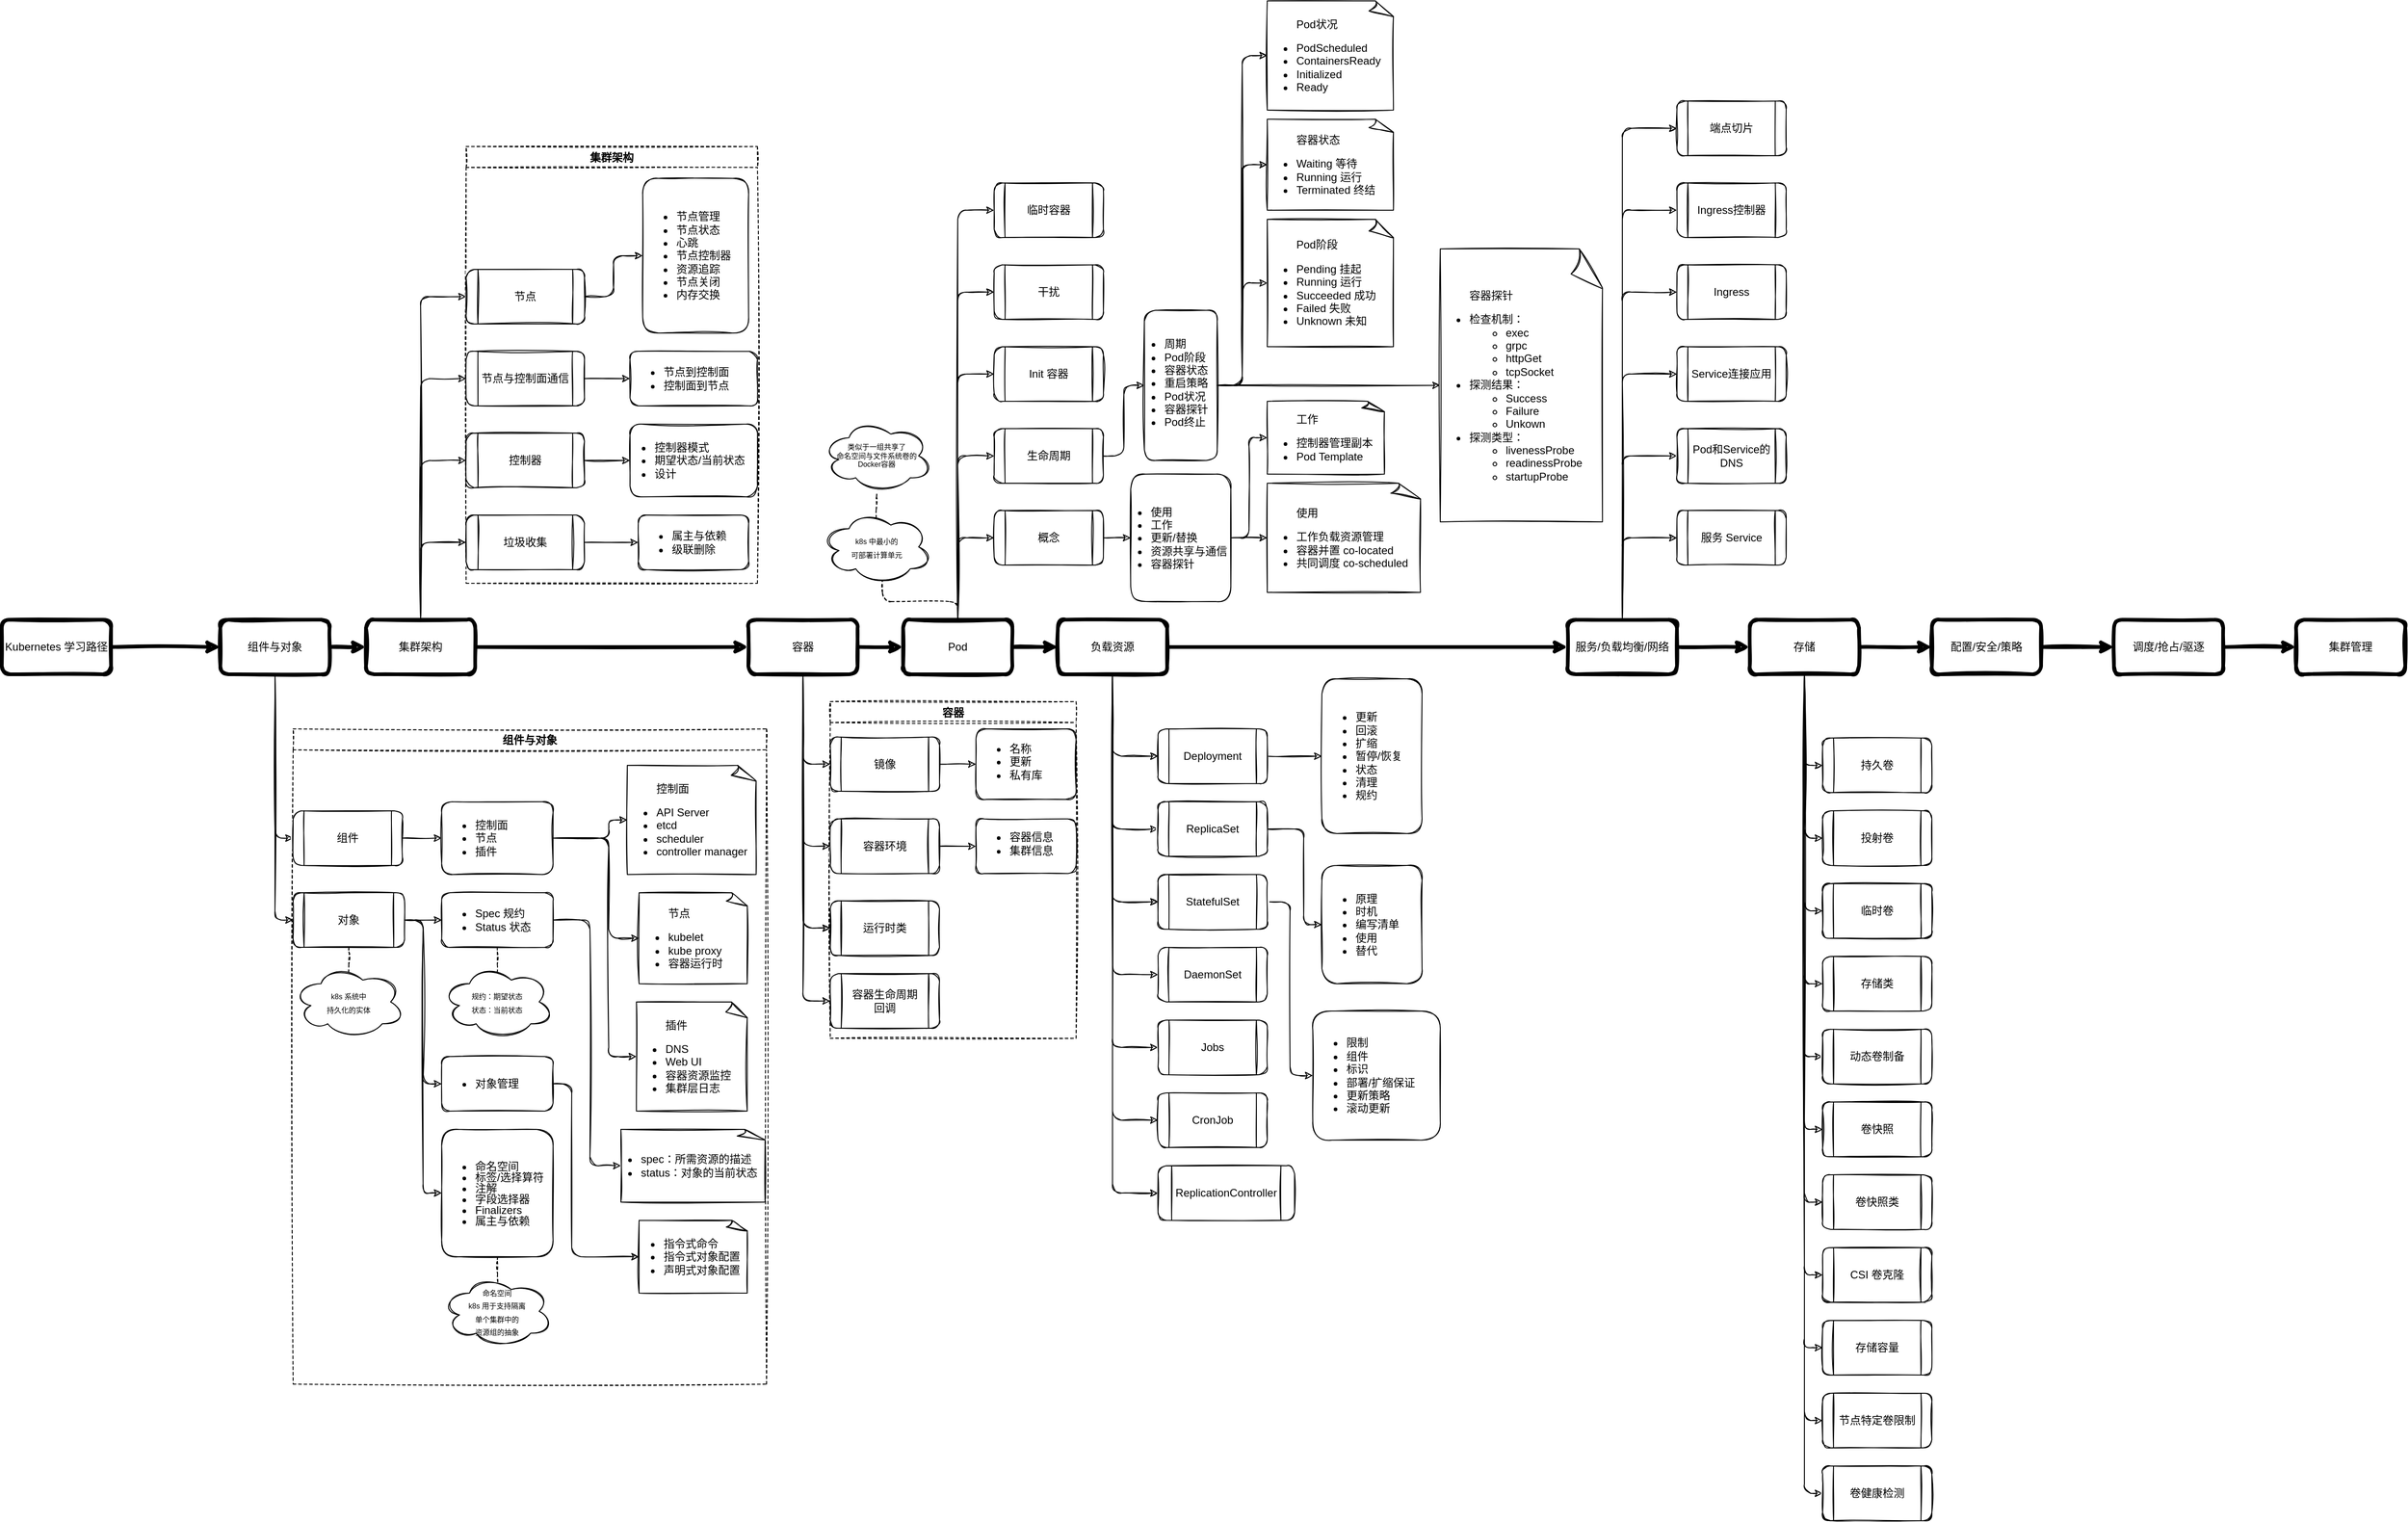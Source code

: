 <mxfile>
    <diagram id="tqF3wzndgXf5_t41VFMr" name="Page-1">
        <mxGraphModel dx="3598" dy="2760" grid="1" gridSize="10" guides="1" tooltips="1" connect="1" arrows="1" fold="1" page="1" pageScale="1" pageWidth="850" pageHeight="1100" math="0" shadow="0">
            <root>
                <mxCell id="0"/>
                <mxCell id="1" parent="0"/>
                <mxCell id="7" value="" style="edgeStyle=none;html=1;sketch=1;strokeWidth=4;" parent="1" source="4" target="6" edge="1">
                    <mxGeometry relative="1" as="geometry"/>
                </mxCell>
                <mxCell id="4" value="Kubernetes 学习路径" style="rounded=1;whiteSpace=wrap;html=1;sketch=1;shadow=0;glass=0;strokeWidth=4;" parent="1" vertex="1">
                    <mxGeometry x="-480" y="360" width="120" height="60" as="geometry"/>
                </mxCell>
                <mxCell id="9" value="" style="edgeStyle=none;html=1;sketch=1;entryX=0;entryY=0.5;entryDx=0;entryDy=0;strokeWidth=4;" parent="1" source="6" target="8" edge="1">
                    <mxGeometry relative="1" as="geometry">
                        <mxPoint x="-140" y="390" as="targetPoint"/>
                    </mxGeometry>
                </mxCell>
                <mxCell id="13" value="" style="edgeStyle=orthogonalEdgeStyle;html=1;entryX=0;entryY=0.5;entryDx=0;entryDy=0;sketch=1;" parent="1" source="6" target="12" edge="1">
                    <mxGeometry relative="1" as="geometry"/>
                </mxCell>
                <mxCell id="6" value="组件与对象" style="whiteSpace=wrap;html=1;rounded=1;sketch=1;strokeWidth=4;" parent="1" vertex="1">
                    <mxGeometry x="-240" y="360" width="120" height="60" as="geometry"/>
                </mxCell>
                <mxCell id="17" value="" style="edgeStyle=orthogonalEdgeStyle;html=1;sketch=1;strokeWidth=4;" parent="1" source="8" target="16" edge="1">
                    <mxGeometry relative="1" as="geometry"/>
                </mxCell>
                <mxCell id="39" style="edgeStyle=orthogonalEdgeStyle;sketch=1;html=1;entryX=0;entryY=0.5;entryDx=0;entryDy=0;" parent="1" source="8" target="36" edge="1">
                    <mxGeometry relative="1" as="geometry">
                        <Array as="points">
                            <mxPoint x="-20" y="95"/>
                        </Array>
                        <mxPoint x="30" y="90" as="targetPoint"/>
                    </mxGeometry>
                </mxCell>
                <mxCell id="43" style="edgeStyle=orthogonalEdgeStyle;sketch=1;html=1;entryX=0;entryY=0.5;entryDx=0;entryDy=0;" parent="1" source="8" target="41" edge="1">
                    <mxGeometry relative="1" as="geometry">
                        <Array as="points">
                            <mxPoint x="-20" y="275"/>
                        </Array>
                    </mxGeometry>
                </mxCell>
                <mxCell id="8" value="集群架构" style="whiteSpace=wrap;html=1;rounded=1;sketch=1;strokeWidth=4;" parent="1" vertex="1">
                    <mxGeometry x="-80" y="360" width="120" height="60" as="geometry"/>
                </mxCell>
                <mxCell id="14" value="" style="edgeStyle=orthogonalEdgeStyle;html=1;entryX=0;entryY=0.5;entryDx=0;entryDy=0;exitX=0.5;exitY=1;exitDx=0;exitDy=0;sketch=1;" parent="1" source="6" target="15" edge="1">
                    <mxGeometry relative="1" as="geometry">
                        <mxPoint x="-290" y="430" as="sourcePoint"/>
                        <Array as="points">
                            <mxPoint x="-180" y="690"/>
                        </Array>
                    </mxGeometry>
                </mxCell>
                <mxCell id="52" value="" style="edgeStyle=orthogonalEdgeStyle;sketch=1;html=1;strokeWidth=4;" parent="1" source="16" target="51" edge="1">
                    <mxGeometry relative="1" as="geometry"/>
                </mxCell>
                <mxCell id="171" style="edgeStyle=orthogonalEdgeStyle;sketch=1;html=1;entryX=0;entryY=0.5;entryDx=0;entryDy=0;" parent="1" source="16" target="170" edge="1">
                    <mxGeometry relative="1" as="geometry"/>
                </mxCell>
                <mxCell id="202" style="edgeStyle=orthogonalEdgeStyle;html=1;entryX=0;entryY=0.5;entryDx=0;entryDy=0;sketch=1;" parent="1" source="16" target="201" edge="1">
                    <mxGeometry relative="1" as="geometry"/>
                </mxCell>
                <mxCell id="204" style="edgeStyle=orthogonalEdgeStyle;sketch=1;html=1;entryX=0;entryY=0.5;entryDx=0;entryDy=0;" parent="1" source="16" target="45" edge="1">
                    <mxGeometry relative="1" as="geometry"/>
                </mxCell>
                <mxCell id="16" value="容器" style="whiteSpace=wrap;html=1;rounded=1;sketch=1;strokeWidth=4;" parent="1" vertex="1">
                    <mxGeometry x="340" y="360" width="120" height="60" as="geometry"/>
                </mxCell>
                <mxCell id="26" value="" style="edgeStyle=orthogonalEdgeStyle;html=1;sketch=1;entryX=0;entryY=0.5;entryDx=0;entryDy=0;" parent="1" source="8" target="27" edge="1">
                    <mxGeometry relative="1" as="geometry">
                        <mxPoint x="240.0" y="-10" as="sourcePoint"/>
                        <Array as="points">
                            <mxPoint x="-20" y="5"/>
                        </Array>
                        <mxPoint x="30" as="targetPoint"/>
                    </mxGeometry>
                </mxCell>
                <mxCell id="28" value="" style="edgeStyle=orthogonalEdgeStyle;html=1;entryX=0;entryY=0.5;entryDx=0;entryDy=0;exitX=0.5;exitY=0;exitDx=0;exitDy=0;sketch=1;" parent="1" source="8" target="30" edge="1">
                    <mxGeometry relative="1" as="geometry">
                        <mxPoint x="240" y="-10" as="sourcePoint"/>
                        <Array as="points">
                            <mxPoint x="-20" y="185"/>
                        </Array>
                    </mxGeometry>
                </mxCell>
                <mxCell id="47" value="" style="edgeStyle=orthogonalEdgeStyle;sketch=1;html=1;entryX=0;entryY=0.5;entryDx=0;entryDy=0;exitX=0.5;exitY=1;exitDx=0;exitDy=0;" parent="1" source="16" target="48" edge="1">
                    <mxGeometry relative="1" as="geometry">
                        <mxPoint x="440" y="500" as="sourcePoint"/>
                        <Array as="points">
                            <mxPoint x="400" y="609"/>
                        </Array>
                    </mxGeometry>
                </mxCell>
                <mxCell id="54" value="" style="edgeStyle=orthogonalEdgeStyle;sketch=1;html=1;strokeWidth=4;" parent="1" source="51" target="53" edge="1">
                    <mxGeometry relative="1" as="geometry"/>
                </mxCell>
                <mxCell id="60" value="" style="edgeStyle=orthogonalEdgeStyle;sketch=1;html=1;entryX=0;entryY=0.5;entryDx=0;entryDy=0;" parent="1" source="51" target="59" edge="1">
                    <mxGeometry relative="1" as="geometry">
                        <Array as="points">
                            <mxPoint x="570" y="270"/>
                        </Array>
                    </mxGeometry>
                </mxCell>
                <mxCell id="62" style="edgeStyle=orthogonalEdgeStyle;sketch=1;html=1;exitX=0.5;exitY=0;exitDx=0;exitDy=0;entryX=0;entryY=0.5;entryDx=0;entryDy=0;" parent="1" source="51" target="61" edge="1">
                    <mxGeometry relative="1" as="geometry"/>
                </mxCell>
                <mxCell id="66" style="edgeStyle=orthogonalEdgeStyle;sketch=1;html=1;exitX=0.5;exitY=0;exitDx=0;exitDy=0;entryX=0;entryY=0.5;entryDx=0;entryDy=0;" parent="1" source="51" target="63" edge="1">
                    <mxGeometry relative="1" as="geometry"/>
                </mxCell>
                <mxCell id="67" style="edgeStyle=orthogonalEdgeStyle;sketch=1;html=1;entryX=0;entryY=0.5;entryDx=0;entryDy=0;" parent="1" source="51" target="64" edge="1">
                    <mxGeometry relative="1" as="geometry">
                        <Array as="points">
                            <mxPoint x="570"/>
                        </Array>
                    </mxGeometry>
                </mxCell>
                <mxCell id="68" style="edgeStyle=orthogonalEdgeStyle;sketch=1;html=1;entryX=0;entryY=0.5;entryDx=0;entryDy=0;" parent="1" source="51" target="65" edge="1">
                    <mxGeometry relative="1" as="geometry">
                        <Array as="points">
                            <mxPoint x="570" y="-90"/>
                        </Array>
                    </mxGeometry>
                </mxCell>
                <mxCell id="177" style="edgeStyle=orthogonalEdgeStyle;sketch=1;html=1;entryX=0.55;entryY=0.95;entryDx=0;entryDy=0;entryPerimeter=0;dashed=1;endArrow=none;endFill=0;" parent="1" source="51" target="176" edge="1">
                    <mxGeometry relative="1" as="geometry"/>
                </mxCell>
                <mxCell id="51" value="Pod" style="whiteSpace=wrap;html=1;rounded=1;sketch=1;strokeWidth=4;" parent="1" vertex="1">
                    <mxGeometry x="510" y="360" width="120" height="60" as="geometry"/>
                </mxCell>
                <mxCell id="72" value="" style="edgeStyle=orthogonalEdgeStyle;sketch=1;html=1;entryX=0;entryY=0.5;entryDx=0;entryDy=0;" parent="1" source="53" target="71" edge="1">
                    <mxGeometry relative="1" as="geometry">
                        <Array as="points">
                            <mxPoint x="740" y="510"/>
                        </Array>
                    </mxGeometry>
                </mxCell>
                <mxCell id="79" style="edgeStyle=orthogonalEdgeStyle;sketch=1;html=1;entryX=0;entryY=0.5;entryDx=0;entryDy=0;" parent="1" source="53" target="73" edge="1">
                    <mxGeometry relative="1" as="geometry">
                        <Array as="points">
                            <mxPoint x="740" y="590"/>
                        </Array>
                    </mxGeometry>
                </mxCell>
                <mxCell id="80" style="edgeStyle=orthogonalEdgeStyle;sketch=1;html=1;entryX=0;entryY=0.5;entryDx=0;entryDy=0;" parent="1" source="53" target="74" edge="1">
                    <mxGeometry relative="1" as="geometry">
                        <Array as="points">
                            <mxPoint x="740" y="670"/>
                        </Array>
                    </mxGeometry>
                </mxCell>
                <mxCell id="81" style="edgeStyle=orthogonalEdgeStyle;sketch=1;html=1;entryX=0;entryY=0.5;entryDx=0;entryDy=0;" parent="1" source="53" target="75" edge="1">
                    <mxGeometry relative="1" as="geometry">
                        <Array as="points">
                            <mxPoint x="740" y="750"/>
                        </Array>
                    </mxGeometry>
                </mxCell>
                <mxCell id="82" style="edgeStyle=orthogonalEdgeStyle;sketch=1;html=1;entryX=0;entryY=0.5;entryDx=0;entryDy=0;" parent="1" source="53" target="76" edge="1">
                    <mxGeometry relative="1" as="geometry">
                        <Array as="points">
                            <mxPoint x="740" y="830"/>
                        </Array>
                    </mxGeometry>
                </mxCell>
                <mxCell id="83" style="edgeStyle=orthogonalEdgeStyle;sketch=1;html=1;entryX=0;entryY=0.5;entryDx=0;entryDy=0;" parent="1" source="53" target="77" edge="1">
                    <mxGeometry relative="1" as="geometry">
                        <Array as="points">
                            <mxPoint x="740" y="910"/>
                        </Array>
                    </mxGeometry>
                </mxCell>
                <mxCell id="84" style="edgeStyle=orthogonalEdgeStyle;sketch=1;html=1;entryX=0;entryY=0.5;entryDx=0;entryDy=0;" parent="1" source="53" target="78" edge="1">
                    <mxGeometry relative="1" as="geometry">
                        <Array as="points">
                            <mxPoint x="740" y="990"/>
                        </Array>
                    </mxGeometry>
                </mxCell>
                <mxCell id="86" value="" style="edgeStyle=orthogonalEdgeStyle;sketch=1;html=1;strokeWidth=4;" parent="1" source="53" target="85" edge="1">
                    <mxGeometry relative="1" as="geometry"/>
                </mxCell>
                <mxCell id="53" value="负载资源" style="whiteSpace=wrap;html=1;rounded=1;sketch=1;strokeWidth=4;" parent="1" vertex="1">
                    <mxGeometry x="680" y="360" width="120" height="60" as="geometry"/>
                </mxCell>
                <mxCell id="184" style="edgeStyle=orthogonalEdgeStyle;sketch=1;html=1;fontSize=8;endArrow=classic;endFill=1;" parent="1" source="59" target="182" edge="1">
                    <mxGeometry relative="1" as="geometry"/>
                </mxCell>
                <mxCell id="59" value="概念" style="shape=process;whiteSpace=wrap;html=1;backgroundOutline=1;rounded=1;sketch=1;" parent="1" vertex="1">
                    <mxGeometry x="610" y="240" width="120" height="60" as="geometry"/>
                </mxCell>
                <mxCell id="70" style="edgeStyle=orthogonalEdgeStyle;sketch=1;html=1;entryX=0;entryY=0.5;entryDx=0;entryDy=0;" parent="1" source="61" target="69" edge="1">
                    <mxGeometry relative="1" as="geometry"/>
                </mxCell>
                <mxCell id="61" value="生命周期" style="shape=process;whiteSpace=wrap;html=1;backgroundOutline=1;rounded=1;sketch=1;" parent="1" vertex="1">
                    <mxGeometry x="610" y="150" width="120" height="60" as="geometry"/>
                </mxCell>
                <mxCell id="63" value="Init 容器" style="shape=process;whiteSpace=wrap;html=1;backgroundOutline=1;rounded=1;sketch=1;" parent="1" vertex="1">
                    <mxGeometry x="610" y="60" width="120" height="60" as="geometry"/>
                </mxCell>
                <mxCell id="64" value="干扰" style="shape=process;whiteSpace=wrap;html=1;backgroundOutline=1;rounded=1;sketch=1;" parent="1" vertex="1">
                    <mxGeometry x="610" y="-30" width="120" height="60" as="geometry"/>
                </mxCell>
                <mxCell id="65" value="临时容器" style="shape=process;whiteSpace=wrap;html=1;backgroundOutline=1;rounded=1;sketch=1;" parent="1" vertex="1">
                    <mxGeometry x="610" y="-120" width="120" height="60" as="geometry"/>
                </mxCell>
                <mxCell id="194" style="edgeStyle=orthogonalEdgeStyle;sketch=1;html=1;entryX=0;entryY=0.5;entryDx=0;entryDy=0;entryPerimeter=0;fontSize=8;endArrow=classic;endFill=1;" parent="1" source="69" target="193" edge="1">
                    <mxGeometry relative="1" as="geometry"/>
                </mxCell>
                <mxCell id="196" style="edgeStyle=orthogonalEdgeStyle;sketch=1;html=1;exitX=1;exitY=0.5;exitDx=0;exitDy=0;entryX=0;entryY=0.5;entryDx=0;entryDy=0;entryPerimeter=0;fontSize=8;endArrow=classic;endFill=1;" parent="1" source="69" target="195" edge="1">
                    <mxGeometry relative="1" as="geometry"/>
                </mxCell>
                <mxCell id="198" style="edgeStyle=orthogonalEdgeStyle;sketch=1;html=1;entryX=0;entryY=0.5;entryDx=0;entryDy=0;entryPerimeter=0;fontSize=8;endArrow=classic;endFill=1;" parent="1" source="69" target="197" edge="1">
                    <mxGeometry relative="1" as="geometry"/>
                </mxCell>
                <mxCell id="200" style="edgeStyle=orthogonalEdgeStyle;sketch=1;html=1;entryX=0;entryY=0.5;entryDx=0;entryDy=0;entryPerimeter=0;fontSize=8;endArrow=classic;endFill=1;" parent="1" source="69" target="199" edge="1">
                    <mxGeometry relative="1" as="geometry"/>
                </mxCell>
                <mxCell id="69" value="&lt;ul&gt;&lt;li&gt;周期&lt;/li&gt;&lt;li&gt;Pod阶段&lt;/li&gt;&lt;li&gt;容器状态&lt;/li&gt;&lt;li&gt;重启策略&lt;/li&gt;&lt;li&gt;Pod状况&lt;/li&gt;&lt;li&gt;容器探针&lt;/li&gt;&lt;li&gt;Pod终止&lt;/li&gt;&lt;/ul&gt;" style="text;strokeColor=default;fillColor=none;html=1;whiteSpace=wrap;verticalAlign=middle;overflow=hidden;rounded=1;sketch=1;spacingLeft=-20;spacingTop=-5;" parent="1" vertex="1">
                    <mxGeometry x="775" y="20" width="80" height="165" as="geometry"/>
                </mxCell>
                <mxCell id="88" style="edgeStyle=orthogonalEdgeStyle;sketch=1;html=1;entryX=0;entryY=0.5;entryDx=0;entryDy=0;" parent="1" source="71" target="87" edge="1">
                    <mxGeometry relative="1" as="geometry">
                        <mxPoint x="965" y="495" as="targetPoint"/>
                    </mxGeometry>
                </mxCell>
                <mxCell id="71" value="Deployment" style="shape=process;whiteSpace=wrap;html=1;backgroundOutline=1;rounded=1;sketch=1;" parent="1" vertex="1">
                    <mxGeometry x="790" y="480" width="120" height="60" as="geometry"/>
                </mxCell>
                <mxCell id="90" style="edgeStyle=orthogonalEdgeStyle;sketch=1;html=1;exitX=1;exitY=0.5;exitDx=0;exitDy=0;entryX=0;entryY=0.5;entryDx=0;entryDy=0;" parent="1" source="73" target="89" edge="1">
                    <mxGeometry relative="1" as="geometry">
                        <Array as="points">
                            <mxPoint x="950" y="590"/>
                            <mxPoint x="950" y="695"/>
                        </Array>
                    </mxGeometry>
                </mxCell>
                <mxCell id="73" value="ReplicaSet" style="shape=process;whiteSpace=wrap;html=1;backgroundOutline=1;rounded=1;sketch=1;" parent="1" vertex="1">
                    <mxGeometry x="790" y="560" width="120" height="60" as="geometry"/>
                </mxCell>
                <mxCell id="92" style="edgeStyle=orthogonalEdgeStyle;sketch=1;html=1;entryX=0;entryY=0.5;entryDx=0;entryDy=0;" parent="1" source="74" target="91" edge="1">
                    <mxGeometry relative="1" as="geometry"/>
                </mxCell>
                <mxCell id="74" value="StatefulSet" style="shape=process;whiteSpace=wrap;html=1;backgroundOutline=1;rounded=1;sketch=1;" parent="1" vertex="1">
                    <mxGeometry x="790" y="640" width="120" height="60" as="geometry"/>
                </mxCell>
                <mxCell id="75" value="DaemonSet" style="shape=process;whiteSpace=wrap;html=1;backgroundOutline=1;rounded=1;sketch=1;" parent="1" vertex="1">
                    <mxGeometry x="790" y="720" width="120" height="60" as="geometry"/>
                </mxCell>
                <mxCell id="76" value="Jobs" style="shape=process;whiteSpace=wrap;html=1;backgroundOutline=1;rounded=1;sketch=1;" parent="1" vertex="1">
                    <mxGeometry x="790" y="800" width="120" height="60" as="geometry"/>
                </mxCell>
                <mxCell id="77" value="CronJob" style="shape=process;whiteSpace=wrap;html=1;backgroundOutline=1;rounded=1;sketch=1;" parent="1" vertex="1">
                    <mxGeometry x="790" y="880" width="120" height="60" as="geometry"/>
                </mxCell>
                <mxCell id="78" value="ReplicationController" style="shape=process;whiteSpace=wrap;html=1;backgroundOutline=1;rounded=1;sketch=1;" parent="1" vertex="1">
                    <mxGeometry x="790" y="960" width="150" height="60" as="geometry"/>
                </mxCell>
                <mxCell id="94" value="" style="edgeStyle=none;html=1;sketch=1;strokeWidth=4;" parent="1" source="85" target="93" edge="1">
                    <mxGeometry relative="1" as="geometry"/>
                </mxCell>
                <mxCell id="128" value="" style="edgeStyle=orthogonalEdgeStyle;sketch=1;html=1;entryX=0;entryY=0.5;entryDx=0;entryDy=0;" parent="1" source="85" target="127" edge="1">
                    <mxGeometry relative="1" as="geometry"/>
                </mxCell>
                <mxCell id="134" style="edgeStyle=orthogonalEdgeStyle;sketch=1;html=1;entryX=0;entryY=0.5;entryDx=0;entryDy=0;" parent="1" source="85" target="129" edge="1">
                    <mxGeometry relative="1" as="geometry"/>
                </mxCell>
                <mxCell id="135" style="edgeStyle=orthogonalEdgeStyle;sketch=1;html=1;entryX=0;entryY=0.5;entryDx=0;entryDy=0;" parent="1" source="85" target="130" edge="1">
                    <mxGeometry relative="1" as="geometry"/>
                </mxCell>
                <mxCell id="136" style="edgeStyle=orthogonalEdgeStyle;sketch=1;html=1;entryX=0;entryY=0.5;entryDx=0;entryDy=0;" parent="1" source="85" target="131" edge="1">
                    <mxGeometry relative="1" as="geometry"/>
                </mxCell>
                <mxCell id="137" style="edgeStyle=orthogonalEdgeStyle;sketch=1;html=1;entryX=0;entryY=0.5;entryDx=0;entryDy=0;" parent="1" source="85" target="132" edge="1">
                    <mxGeometry relative="1" as="geometry"/>
                </mxCell>
                <mxCell id="138" style="edgeStyle=orthogonalEdgeStyle;sketch=1;html=1;entryX=0;entryY=0.5;entryDx=0;entryDy=0;" parent="1" source="85" target="133" edge="1">
                    <mxGeometry relative="1" as="geometry"/>
                </mxCell>
                <mxCell id="85" value="服务/负载均衡/网络" style="whiteSpace=wrap;html=1;rounded=1;sketch=1;strokeWidth=4;" parent="1" vertex="1">
                    <mxGeometry x="1240" y="360" width="120" height="60" as="geometry"/>
                </mxCell>
                <mxCell id="87" value="&lt;ul&gt;&lt;li&gt;更新&lt;/li&gt;&lt;li&gt;回滚&lt;/li&gt;&lt;li&gt;扩缩&lt;/li&gt;&lt;li&gt;暂停/恢复&lt;/li&gt;&lt;li&gt;状态&lt;/li&gt;&lt;li&gt;清理&lt;/li&gt;&lt;li&gt;规约&lt;/li&gt;&lt;/ul&gt;" style="text;strokeColor=default;fillColor=none;html=1;whiteSpace=wrap;verticalAlign=middle;overflow=hidden;rounded=1;sketch=1;spacingLeft=-5;" parent="1" vertex="1">
                    <mxGeometry x="970" y="425" width="110" height="170" as="geometry"/>
                </mxCell>
                <mxCell id="89" value="&lt;ul&gt;&lt;li&gt;原理&lt;/li&gt;&lt;li&gt;时机&lt;/li&gt;&lt;li&gt;编写清单&lt;/li&gt;&lt;li&gt;使用&lt;/li&gt;&lt;li&gt;替代&lt;/li&gt;&lt;/ul&gt;" style="text;strokeColor=default;fillColor=none;html=1;whiteSpace=wrap;verticalAlign=middle;overflow=hidden;rounded=1;sketch=1;spacingLeft=-5;" parent="1" vertex="1">
                    <mxGeometry x="970" y="630" width="110" height="130" as="geometry"/>
                </mxCell>
                <mxCell id="91" value="&lt;ul&gt;&lt;li&gt;限制&lt;/li&gt;&lt;li&gt;组件&lt;/li&gt;&lt;li&gt;标识&lt;/li&gt;&lt;li&gt;部署/扩缩保证&lt;br&gt;&lt;/li&gt;&lt;li&gt;更新策略&lt;/li&gt;&lt;li&gt;滚动更新&lt;/li&gt;&lt;/ul&gt;" style="text;strokeColor=default;fillColor=none;html=1;whiteSpace=wrap;verticalAlign=middle;overflow=hidden;rounded=1;sketch=1;spacingLeft=-5;" parent="1" vertex="1">
                    <mxGeometry x="960" y="790" width="140" height="141.88" as="geometry"/>
                </mxCell>
                <mxCell id="96" value="" style="edgeStyle=none;html=1;sketch=1;strokeWidth=4;" parent="1" source="93" target="95" edge="1">
                    <mxGeometry relative="1" as="geometry"/>
                </mxCell>
                <mxCell id="100" value="" style="edgeStyle=orthogonalEdgeStyle;html=1;entryX=0;entryY=0.5;entryDx=0;entryDy=0;sketch=1;" parent="1" source="93" target="99" edge="1">
                    <mxGeometry relative="1" as="geometry"/>
                </mxCell>
                <mxCell id="101" style="edgeStyle=orthogonalEdgeStyle;sketch=1;html=1;entryX=0;entryY=0.5;entryDx=0;entryDy=0;" parent="1" source="93" target="102" edge="1">
                    <mxGeometry relative="1" as="geometry">
                        <mxPoint x="1500" y="640" as="targetPoint"/>
                    </mxGeometry>
                </mxCell>
                <mxCell id="120" style="edgeStyle=orthogonalEdgeStyle;sketch=1;html=1;entryX=0;entryY=0.5;entryDx=0;entryDy=0;" parent="1" source="93" target="113" edge="1">
                    <mxGeometry relative="1" as="geometry"/>
                </mxCell>
                <mxCell id="121" style="edgeStyle=orthogonalEdgeStyle;sketch=1;html=1;entryX=0;entryY=0.5;entryDx=0;entryDy=0;" parent="1" source="93" target="115" edge="1">
                    <mxGeometry relative="1" as="geometry"/>
                </mxCell>
                <mxCell id="122" style="edgeStyle=orthogonalEdgeStyle;sketch=1;html=1;entryX=0;entryY=0.5;entryDx=0;entryDy=0;" parent="1" source="93" target="116" edge="1">
                    <mxGeometry relative="1" as="geometry"/>
                </mxCell>
                <mxCell id="125" style="edgeStyle=orthogonalEdgeStyle;sketch=1;html=1;entryX=0;entryY=0.5;entryDx=0;entryDy=0;" parent="1" source="93" target="117" edge="1">
                    <mxGeometry relative="1" as="geometry"/>
                </mxCell>
                <mxCell id="126" style="edgeStyle=orthogonalEdgeStyle;sketch=1;html=1;entryX=0;entryY=0.5;entryDx=0;entryDy=0;" parent="1" source="93" target="119" edge="1">
                    <mxGeometry relative="1" as="geometry"/>
                </mxCell>
                <mxCell id="93" value="存储" style="whiteSpace=wrap;html=1;rounded=1;sketch=1;strokeWidth=4;" parent="1" vertex="1">
                    <mxGeometry x="1440" y="360" width="120" height="60" as="geometry"/>
                </mxCell>
                <mxCell id="214" value="" style="edgeStyle=none;html=1;sketch=1;strokeWidth=4;" parent="1" source="95" target="213" edge="1">
                    <mxGeometry relative="1" as="geometry"/>
                </mxCell>
                <mxCell id="95" value="配置/安全/策略" style="whiteSpace=wrap;html=1;rounded=1;sketch=1;strokeWidth=4;" parent="1" vertex="1">
                    <mxGeometry x="1640" y="360" width="120" height="60" as="geometry"/>
                </mxCell>
                <mxCell id="99" value="持久卷" style="shape=process;whiteSpace=wrap;html=1;backgroundOutline=1;rounded=1;sketch=1;" parent="1" vertex="1">
                    <mxGeometry x="1520" y="490" width="120" height="60" as="geometry"/>
                </mxCell>
                <mxCell id="102" value="投射卷" style="shape=process;whiteSpace=wrap;html=1;backgroundOutline=1;rounded=1;sketch=1;" parent="1" vertex="1">
                    <mxGeometry x="1520" y="570" width="120" height="60" as="geometry"/>
                </mxCell>
                <mxCell id="103" style="edgeStyle=orthogonalEdgeStyle;sketch=1;html=1;entryX=0;entryY=0.5;entryDx=0;entryDy=0;exitX=0.5;exitY=1;exitDx=0;exitDy=0;" parent="1" source="93" target="104" edge="1">
                    <mxGeometry relative="1" as="geometry">
                        <mxPoint x="1500" y="720" as="targetPoint"/>
                        <mxPoint x="1500" y="500" as="sourcePoint"/>
                        <Array as="points">
                            <mxPoint x="1500" y="680"/>
                        </Array>
                    </mxGeometry>
                </mxCell>
                <mxCell id="104" value="持久卷" style="shape=process;whiteSpace=wrap;html=1;backgroundOutline=1;rounded=1;sketch=1;" parent="1" vertex="1">
                    <mxGeometry x="1520" y="650" width="120" height="60" as="geometry"/>
                </mxCell>
                <mxCell id="105" value="临时卷" style="shape=process;whiteSpace=wrap;html=1;backgroundOutline=1;rounded=1;sketch=1;" parent="1" vertex="1">
                    <mxGeometry x="1520" y="650" width="120" height="60" as="geometry"/>
                </mxCell>
                <mxCell id="106" value="" style="edgeStyle=orthogonalEdgeStyle;html=1;entryX=0;entryY=0.5;entryDx=0;entryDy=0;sketch=1;exitX=0.5;exitY=1;exitDx=0;exitDy=0;" parent="1" source="93" target="108" edge="1">
                    <mxGeometry relative="1" as="geometry">
                        <mxPoint x="1500" y="660" as="sourcePoint"/>
                        <Array as="points">
                            <mxPoint x="1500" y="760"/>
                        </Array>
                    </mxGeometry>
                </mxCell>
                <mxCell id="107" style="edgeStyle=orthogonalEdgeStyle;sketch=1;html=1;entryX=0;entryY=0.5;entryDx=0;entryDy=0;" parent="1" source="93" target="109" edge="1">
                    <mxGeometry relative="1" as="geometry">
                        <mxPoint x="1500" y="880" as="targetPoint"/>
                        <mxPoint x="1500" y="660" as="sourcePoint"/>
                        <Array as="points">
                            <mxPoint x="1500" y="840"/>
                        </Array>
                    </mxGeometry>
                </mxCell>
                <mxCell id="108" value="存储类" style="shape=process;whiteSpace=wrap;html=1;backgroundOutline=1;rounded=1;sketch=1;" parent="1" vertex="1">
                    <mxGeometry x="1520" y="730" width="120" height="60" as="geometry"/>
                </mxCell>
                <mxCell id="109" value="动态卷制备" style="shape=process;whiteSpace=wrap;html=1;backgroundOutline=1;rounded=1;sketch=1;" parent="1" vertex="1">
                    <mxGeometry x="1520" y="810" width="120" height="60" as="geometry"/>
                </mxCell>
                <mxCell id="110" style="edgeStyle=orthogonalEdgeStyle;sketch=1;html=1;entryX=0;entryY=0.5;entryDx=0;entryDy=0;" parent="1" target="111" edge="1">
                    <mxGeometry relative="1" as="geometry">
                        <mxPoint x="1500" y="960" as="targetPoint"/>
                        <mxPoint x="1500" y="420" as="sourcePoint"/>
                        <Array as="points">
                            <mxPoint x="1500" y="920"/>
                        </Array>
                    </mxGeometry>
                </mxCell>
                <mxCell id="111" value="持久卷" style="shape=process;whiteSpace=wrap;html=1;backgroundOutline=1;rounded=1;sketch=1;" parent="1" vertex="1">
                    <mxGeometry x="1520" y="890" width="120" height="60" as="geometry"/>
                </mxCell>
                <mxCell id="112" value="卷快照" style="shape=process;whiteSpace=wrap;html=1;backgroundOutline=1;rounded=1;sketch=1;" parent="1" vertex="1">
                    <mxGeometry x="1520" y="890" width="120" height="60" as="geometry"/>
                </mxCell>
                <mxCell id="113" value="卷快照类" style="shape=process;whiteSpace=wrap;html=1;backgroundOutline=1;rounded=1;sketch=1;" parent="1" vertex="1">
                    <mxGeometry x="1520" y="970" width="120" height="60" as="geometry"/>
                </mxCell>
                <mxCell id="114" value="持久卷" style="shape=process;whiteSpace=wrap;html=1;backgroundOutline=1;rounded=1;sketch=1;" parent="1" vertex="1">
                    <mxGeometry x="1520" y="1050" width="120" height="60" as="geometry"/>
                </mxCell>
                <mxCell id="115" value="CSI 卷克隆" style="shape=process;whiteSpace=wrap;html=1;backgroundOutline=1;rounded=1;sketch=1;" parent="1" vertex="1">
                    <mxGeometry x="1520" y="1050" width="120" height="60" as="geometry"/>
                </mxCell>
                <mxCell id="116" value="存储容量" style="shape=process;whiteSpace=wrap;html=1;backgroundOutline=1;rounded=1;sketch=1;" parent="1" vertex="1">
                    <mxGeometry x="1520" y="1130" width="120" height="60" as="geometry"/>
                </mxCell>
                <mxCell id="117" value="节点特定卷限制" style="shape=process;whiteSpace=wrap;html=1;backgroundOutline=1;rounded=1;sketch=1;" parent="1" vertex="1">
                    <mxGeometry x="1520" y="1210" width="120" height="60" as="geometry"/>
                </mxCell>
                <mxCell id="118" value="持久卷" style="shape=process;whiteSpace=wrap;html=1;backgroundOutline=1;rounded=1;sketch=1;" parent="1" vertex="1">
                    <mxGeometry x="1520" y="1290" width="120" height="60" as="geometry"/>
                </mxCell>
                <mxCell id="119" value="卷健康检测" style="shape=process;whiteSpace=wrap;html=1;backgroundOutline=1;rounded=1;sketch=1;" parent="1" vertex="1">
                    <mxGeometry x="1520" y="1290" width="120" height="60" as="geometry"/>
                </mxCell>
                <mxCell id="127" value="服务 Service" style="shape=process;whiteSpace=wrap;html=1;backgroundOutline=1;rounded=1;sketch=1;" parent="1" vertex="1">
                    <mxGeometry x="1360" y="240" width="120" height="60" as="geometry"/>
                </mxCell>
                <mxCell id="129" value="Pod和Service的DNS" style="shape=process;whiteSpace=wrap;html=1;backgroundOutline=1;rounded=1;sketch=1;" parent="1" vertex="1">
                    <mxGeometry x="1360" y="150" width="120" height="60" as="geometry"/>
                </mxCell>
                <mxCell id="130" value="Service连接应用" style="shape=process;whiteSpace=wrap;html=1;backgroundOutline=1;rounded=1;sketch=1;" parent="1" vertex="1">
                    <mxGeometry x="1360" y="60" width="120" height="60" as="geometry"/>
                </mxCell>
                <mxCell id="131" value="Ingress" style="shape=process;whiteSpace=wrap;html=1;backgroundOutline=1;rounded=1;sketch=1;" parent="1" vertex="1">
                    <mxGeometry x="1360" y="-30" width="120" height="60" as="geometry"/>
                </mxCell>
                <mxCell id="132" value="Ingress控制器" style="shape=process;whiteSpace=wrap;html=1;backgroundOutline=1;rounded=1;sketch=1;" parent="1" vertex="1">
                    <mxGeometry x="1360" y="-120" width="120" height="60" as="geometry"/>
                </mxCell>
                <mxCell id="133" value="端点切片" style="shape=process;whiteSpace=wrap;html=1;backgroundOutline=1;rounded=1;sketch=1;" parent="1" vertex="1">
                    <mxGeometry x="1360" y="-210" width="120" height="60" as="geometry"/>
                </mxCell>
                <mxCell id="181" value="" style="edgeStyle=orthogonalEdgeStyle;sketch=1;html=1;dashed=1;endArrow=none;endFill=0;exitX=0.494;exitY=0.105;exitDx=0;exitDy=0;exitPerimeter=0;" parent="1" source="176" target="180" edge="1">
                    <mxGeometry relative="1" as="geometry"/>
                </mxCell>
                <mxCell id="176" value="&lt;font style=&quot;font-size: 8px&quot;&gt;k8s 中最小的&lt;br&gt;可部署计算单元&lt;/font&gt;" style="ellipse;shape=cloud;html=1;rounded=1;sketch=1;whiteSpace=wrap;" parent="1" vertex="1">
                    <mxGeometry x="420" y="240" width="122.353" height="80" as="geometry"/>
                </mxCell>
                <mxCell id="180" value="&lt;span style=&quot;font-size: 8px&quot;&gt;类似于一组共享了&lt;br style=&quot;font-size: 8px;&quot;&gt;&lt;/span&gt;&lt;font style=&quot;font-size: 8px;&quot;&gt;命名空间与文件系统卷的&lt;br style=&quot;font-size: 8px;&quot;&gt;&lt;/font&gt;Docker容器" style="ellipse;shape=cloud;html=1;rounded=1;sketch=1;whiteSpace=wrap;fontSize=8;" parent="1" vertex="1">
                    <mxGeometry x="420" y="140" width="122.353" height="80" as="geometry"/>
                </mxCell>
                <mxCell id="189" style="edgeStyle=orthogonalEdgeStyle;sketch=1;html=1;entryX=0;entryY=0.5;entryDx=0;entryDy=0;entryPerimeter=0;fontSize=8;endArrow=classic;endFill=1;" parent="1" source="182" target="188" edge="1">
                    <mxGeometry relative="1" as="geometry"/>
                </mxCell>
                <mxCell id="191" style="edgeStyle=orthogonalEdgeStyle;sketch=1;html=1;entryX=0;entryY=0.5;entryDx=0;entryDy=0;entryPerimeter=0;fontSize=8;endArrow=classic;endFill=1;" parent="1" source="182" target="190" edge="1">
                    <mxGeometry relative="1" as="geometry">
                        <Array as="points">
                            <mxPoint x="890" y="270"/>
                            <mxPoint x="890" y="160"/>
                        </Array>
                    </mxGeometry>
                </mxCell>
                <mxCell id="182" value="&lt;ul&gt;&lt;li&gt;使用&lt;/li&gt;&lt;li&gt;工作&lt;/li&gt;&lt;li&gt;更新/替换&lt;/li&gt;&lt;li&gt;资源共享与通信&lt;/li&gt;&lt;li&gt;容器探针&lt;/li&gt;&lt;/ul&gt;" style="text;strokeColor=default;fillColor=none;html=1;whiteSpace=wrap;verticalAlign=middle;overflow=hidden;rounded=1;sketch=1;spacingLeft=-20;" parent="1" vertex="1">
                    <mxGeometry x="760" y="200" width="110" height="140" as="geometry"/>
                </mxCell>
                <mxCell id="188" value="&lt;p style=&quot;line-height: 1&quot;&gt;&lt;/p&gt;&lt;blockquote style=&quot;margin: 0 0 0 40px ; border: none ; padding: 0px&quot;&gt;&lt;div&gt;使用&lt;/div&gt;&lt;/blockquote&gt;&lt;ul&gt;&lt;li&gt;工作负载资源管理&lt;/li&gt;&lt;li&gt;容器并置 co-located&lt;/li&gt;&lt;li&gt;共同调度 co-scheduled&lt;/li&gt;&lt;/ul&gt;&lt;p&gt;&lt;/p&gt;" style="whiteSpace=wrap;html=1;shape=mxgraph.basic.document;sketch=1;align=left;spacingLeft=-10;" parent="1" vertex="1">
                    <mxGeometry x="910" y="210" width="170" height="120" as="geometry"/>
                </mxCell>
                <mxCell id="190" value="&lt;p style=&quot;line-height: 1&quot;&gt;&lt;/p&gt;&lt;blockquote style=&quot;margin: 0 0 0 40px ; border: none ; padding: 0px&quot;&gt;&lt;div&gt;工作&lt;/div&gt;&lt;/blockquote&gt;&lt;ul&gt;&lt;li&gt;控制器管理副本&lt;/li&gt;&lt;li&gt;Pod Template&lt;/li&gt;&lt;/ul&gt;&lt;p&gt;&lt;/p&gt;" style="whiteSpace=wrap;html=1;shape=mxgraph.basic.document;sketch=1;align=left;spacingLeft=-10;" parent="1" vertex="1">
                    <mxGeometry x="910" y="120" width="130" height="80" as="geometry"/>
                </mxCell>
                <mxCell id="193" value="&lt;p style=&quot;line-height: 1&quot;&gt;&lt;/p&gt;&lt;blockquote style=&quot;margin: 0 0 0 40px ; border: none ; padding: 0px&quot;&gt;&lt;div&gt;Pod阶段&lt;/div&gt;&lt;/blockquote&gt;&lt;ul&gt;&lt;li&gt;Pending 挂起&lt;/li&gt;&lt;li&gt;Running 运行&lt;/li&gt;&lt;li&gt;Succeeded 成功&lt;/li&gt;&lt;li&gt;Failed 失败&lt;/li&gt;&lt;li&gt;Unknown 未知&lt;/li&gt;&lt;/ul&gt;&lt;p&gt;&lt;/p&gt;" style="whiteSpace=wrap;html=1;shape=mxgraph.basic.document;sketch=1;align=left;spacingLeft=-10;" parent="1" vertex="1">
                    <mxGeometry x="910" y="-80" width="140" height="140" as="geometry"/>
                </mxCell>
                <mxCell id="195" value="&lt;p style=&quot;line-height: 1&quot;&gt;&lt;/p&gt;&lt;blockquote style=&quot;margin: 0 0 0 40px ; border: none ; padding: 0px&quot;&gt;&lt;div&gt;容器状态&lt;/div&gt;&lt;/blockquote&gt;&lt;ul&gt;&lt;li&gt;Waiting 等待&lt;/li&gt;&lt;li&gt;Running 运行&lt;/li&gt;&lt;li&gt;Terminated 终结&lt;/li&gt;&lt;/ul&gt;&lt;p&gt;&lt;/p&gt;" style="whiteSpace=wrap;html=1;shape=mxgraph.basic.document;sketch=1;align=left;spacingLeft=-10;" parent="1" vertex="1">
                    <mxGeometry x="910" y="-190" width="140" height="100" as="geometry"/>
                </mxCell>
                <mxCell id="197" value="&lt;p style=&quot;line-height: 1&quot;&gt;&lt;/p&gt;&lt;blockquote style=&quot;margin: 0 0 0 40px ; border: none ; padding: 0px&quot;&gt;&lt;div&gt;Pod状况&lt;/div&gt;&lt;/blockquote&gt;&lt;ul&gt;&lt;li&gt;PodScheduled&lt;/li&gt;&lt;li&gt;ContainersReady&lt;/li&gt;&lt;li&gt;Initialized&lt;/li&gt;&lt;li&gt;Ready&lt;/li&gt;&lt;/ul&gt;&lt;p&gt;&lt;/p&gt;" style="whiteSpace=wrap;html=1;shape=mxgraph.basic.document;sketch=1;align=left;spacingLeft=-10;" parent="1" vertex="1">
                    <mxGeometry x="910" y="-320" width="140" height="120" as="geometry"/>
                </mxCell>
                <mxCell id="199" value="&lt;p style=&quot;line-height: 1&quot;&gt;&lt;/p&gt;&lt;blockquote style=&quot;margin: 0 0 0 40px ; border: none ; padding: 0px&quot;&gt;&lt;div&gt;容器探针&lt;/div&gt;&lt;/blockquote&gt;&lt;ul&gt;&lt;li&gt;检查机制：&lt;/li&gt;&lt;ul&gt;&lt;li&gt;&lt;span&gt;exec&lt;/span&gt;&lt;/li&gt;&lt;li&gt;&lt;span&gt;grpc&lt;/span&gt;&lt;/li&gt;&lt;li&gt;&lt;span&gt;httpGet&lt;/span&gt;&lt;/li&gt;&lt;li&gt;&lt;span&gt;tcpSocket&lt;/span&gt;&lt;/li&gt;&lt;/ul&gt;&lt;li&gt;探测结果：&lt;/li&gt;&lt;ul&gt;&lt;li&gt;Success&lt;/li&gt;&lt;li&gt;Failure&lt;/li&gt;&lt;li&gt;Unkown&lt;/li&gt;&lt;/ul&gt;&lt;li&gt;探测类型：&lt;/li&gt;&lt;ul&gt;&lt;li&gt;livenessProbe&lt;/li&gt;&lt;li&gt;readinessProbe&lt;/li&gt;&lt;li&gt;startupProbe&lt;/li&gt;&lt;/ul&gt;&lt;/ul&gt;&lt;p&gt;&lt;/p&gt;" style="whiteSpace=wrap;html=1;shape=mxgraph.basic.document;sketch=1;align=left;spacingLeft=-10;" parent="1" vertex="1">
                    <mxGeometry x="1100" y="-47.5" width="180" height="300" as="geometry"/>
                </mxCell>
                <mxCell id="206" value="组件与对象" style="swimlane;dashed=1;sketch=1;strokeColor=default;fillColor=none;" parent="1" vertex="1">
                    <mxGeometry x="-160" y="480" width="520" height="720" as="geometry">
                        <mxRectangle x="80" y="640" width="90" height="23" as="alternateBounds"/>
                    </mxGeometry>
                </mxCell>
                <mxCell id="12" value="组件" style="shape=process;whiteSpace=wrap;html=1;backgroundOutline=1;rounded=1;sketch=1;" parent="206" vertex="1">
                    <mxGeometry y="90" width="120" height="60" as="geometry"/>
                </mxCell>
                <mxCell id="15" value="对象" style="shape=process;whiteSpace=wrap;html=1;backgroundOutline=1;rounded=1;sketch=1;" parent="206" vertex="1">
                    <mxGeometry x="0.004" y="180" width="122.353" height="60" as="geometry"/>
                </mxCell>
                <mxCell id="20" value="&lt;ul&gt;&lt;li&gt;Spec 规约&lt;/li&gt;&lt;li&gt;Status 状态&lt;/li&gt;&lt;/ul&gt;" style="text;strokeColor=default;fillColor=none;html=1;whiteSpace=wrap;verticalAlign=middle;overflow=hidden;rounded=1;sketch=1;spacingLeft=-5;" parent="206" vertex="1">
                    <mxGeometry x="163.137" y="180" width="122.353" height="60" as="geometry"/>
                </mxCell>
                <mxCell id="21" style="edgeStyle=orthogonalEdgeStyle;html=1;sketch=1;" parent="206" source="15" target="20" edge="1">
                    <mxGeometry relative="1" as="geometry"/>
                </mxCell>
                <mxCell id="22" style="edgeStyle=orthogonalEdgeStyle;html=1;exitX=1;exitY=0.5;exitDx=0;exitDy=0;sketch=1;entryX=0;entryY=0.5;entryDx=0;entryDy=0;" parent="206" source="15" target="23" edge="1">
                    <mxGeometry relative="1" as="geometry">
                        <mxPoint x="448.627" y="310" as="sourcePoint"/>
                        <Array as="points">
                            <mxPoint x="143" y="210"/>
                            <mxPoint x="143" y="390"/>
                        </Array>
                    </mxGeometry>
                </mxCell>
                <mxCell id="23" value="&lt;ul&gt;&lt;li&gt;对象管理&lt;/li&gt;&lt;/ul&gt;" style="text;strokeColor=default;fillColor=none;html=1;whiteSpace=wrap;verticalAlign=middle;overflow=hidden;rounded=1;sketch=1;spacingLeft=-5;" parent="206" vertex="1">
                    <mxGeometry x="163.137" y="360" width="122.353" height="60" as="geometry"/>
                </mxCell>
                <mxCell id="24" style="edgeStyle=orthogonalEdgeStyle;html=1;sketch=1;exitX=1;exitY=0.5;exitDx=0;exitDy=0;" parent="206" source="12" target="25" edge="1">
                    <mxGeometry relative="1" as="geometry">
                        <mxPoint x="469.02" y="140" as="sourcePoint"/>
                    </mxGeometry>
                </mxCell>
                <mxCell id="25" value="&lt;ul&gt;&lt;li&gt;控制面&lt;/li&gt;&lt;li&gt;节点&lt;/li&gt;&lt;li&gt;插件&lt;/li&gt;&lt;/ul&gt;" style="text;strokeColor=default;fillColor=none;html=1;whiteSpace=wrap;verticalAlign=middle;overflow=hidden;rounded=1;sketch=1;spacingLeft=-5;" parent="206" vertex="1">
                    <mxGeometry x="163.137" y="80" width="122.353" height="80" as="geometry"/>
                </mxCell>
                <mxCell id="148" value="&lt;p style=&quot;line-height: 1&quot;&gt;&lt;/p&gt;&lt;blockquote style=&quot;margin: 0 0 0 40px ; border: none ; padding: 0px&quot;&gt;&lt;div&gt;控制面&lt;/div&gt;&lt;/blockquote&gt;&lt;ul&gt;&lt;li&gt;API Server&lt;/li&gt;&lt;li&gt;etcd&lt;/li&gt;&lt;li&gt;scheduler&lt;/li&gt;&lt;li&gt;controller manager&lt;/li&gt;&lt;/ul&gt;&lt;p&gt;&lt;/p&gt;" style="whiteSpace=wrap;html=1;shape=mxgraph.basic.document;sketch=1;align=left;spacingLeft=-10;" parent="206" vertex="1">
                    <mxGeometry x="367.06" y="40" width="142.94" height="120" as="geometry"/>
                </mxCell>
                <mxCell id="146" style="edgeStyle=orthogonalEdgeStyle;html=1;entryX=0;entryY=0.5;entryDx=0;entryDy=0;entryPerimeter=0;sketch=1;" parent="206" source="25" target="148" edge="1">
                    <mxGeometry relative="1" as="geometry">
                        <mxPoint x="397.647" y="70" as="targetPoint"/>
                        <Array as="points">
                            <mxPoint x="346.667" y="120"/>
                            <mxPoint x="346.667" y="100"/>
                        </Array>
                    </mxGeometry>
                </mxCell>
                <mxCell id="149" value="&lt;p style=&quot;line-height: 1&quot;&gt;&lt;/p&gt;&lt;blockquote style=&quot;margin: 0 0 0 40px ; border: none ; padding: 0px&quot;&gt;&lt;div&gt;节点&lt;/div&gt;&lt;/blockquote&gt;&lt;ul&gt;&lt;li&gt;kubelet&lt;/li&gt;&lt;li&gt;kube proxy&lt;/li&gt;&lt;li&gt;容器运行时&lt;/li&gt;&lt;/ul&gt;&lt;p&gt;&lt;/p&gt;" style="whiteSpace=wrap;html=1;shape=mxgraph.basic.document;sketch=1;align=left;spacingLeft=-10;" parent="206" vertex="1">
                    <mxGeometry x="380" y="180" width="120" height="100" as="geometry"/>
                </mxCell>
                <mxCell id="150" style="edgeStyle=orthogonalEdgeStyle;sketch=1;html=1;entryX=0;entryY=0.5;entryDx=0;entryDy=0;entryPerimeter=0;" parent="206" source="25" target="149" edge="1">
                    <mxGeometry relative="1" as="geometry">
                        <Array as="points">
                            <mxPoint x="346.667" y="120"/>
                            <mxPoint x="346.667" y="230"/>
                        </Array>
                    </mxGeometry>
                </mxCell>
                <mxCell id="151" value="&lt;p style=&quot;line-height: 1&quot;&gt;&lt;/p&gt;&lt;blockquote style=&quot;margin: 0 0 0 40px ; border: none ; padding: 0px&quot;&gt;&lt;div&gt;插件&lt;/div&gt;&lt;/blockquote&gt;&lt;ul&gt;&lt;li&gt;DNS&lt;/li&gt;&lt;li&gt;Web UI&lt;/li&gt;&lt;li&gt;容器资源监控&lt;/li&gt;&lt;li&gt;集群层日志&lt;/li&gt;&lt;/ul&gt;&lt;p&gt;&lt;/p&gt;" style="whiteSpace=wrap;html=1;shape=mxgraph.basic.document;sketch=1;align=left;spacingLeft=-10;" parent="206" vertex="1">
                    <mxGeometry x="377.06" y="300" width="122.94" height="120" as="geometry"/>
                </mxCell>
                <mxCell id="152" style="edgeStyle=orthogonalEdgeStyle;sketch=1;html=1;entryX=0;entryY=0.5;entryDx=0;entryDy=0;entryPerimeter=0;" parent="206" source="25" target="151" edge="1">
                    <mxGeometry relative="1" as="geometry">
                        <Array as="points">
                            <mxPoint x="346.667" y="120"/>
                            <mxPoint x="346.667" y="360"/>
                        </Array>
                    </mxGeometry>
                </mxCell>
                <mxCell id="157" value="&lt;font style=&quot;font-size: 8px&quot;&gt;k8s 系统中&lt;br&gt;持久化的实体&lt;/font&gt;" style="ellipse;shape=cloud;whiteSpace=wrap;html=1;rounded=1;sketch=1;" parent="206" vertex="1">
                    <mxGeometry y="260" width="122.353" height="80" as="geometry"/>
                </mxCell>
                <mxCell id="158" value="" style="edgeStyle=orthogonalEdgeStyle;sketch=1;html=1;dashed=1;endArrow=none;endFill=0;entryX=0.499;entryY=0.095;entryDx=0;entryDy=0;entryPerimeter=0;" parent="206" source="15" target="157" edge="1">
                    <mxGeometry relative="1" as="geometry"/>
                </mxCell>
                <mxCell id="160" value="&lt;p style=&quot;line-height: 1&quot;&gt;&lt;/p&gt;&lt;div&gt;&lt;ul&gt;&lt;li&gt;spec：所需资源的描述&lt;/li&gt;&lt;li&gt;status：对象的当前状态&lt;/li&gt;&lt;/ul&gt;&lt;/div&gt;&lt;p&gt;&lt;/p&gt;" style="whiteSpace=wrap;html=1;shape=mxgraph.basic.document;sketch=1;align=left;spacingLeft=-20;" parent="206" vertex="1">
                    <mxGeometry x="360" y="440" width="160" height="80" as="geometry"/>
                </mxCell>
                <mxCell id="163" style="edgeStyle=orthogonalEdgeStyle;sketch=1;html=1;entryX=0;entryY=0.5;entryDx=0;entryDy=0;entryPerimeter=0;fontSize=8;endArrow=classic;endFill=1;" parent="206" source="20" target="160" edge="1">
                    <mxGeometry relative="1" as="geometry">
                        <Array as="points">
                            <mxPoint x="326" y="210"/>
                            <mxPoint x="326" y="480"/>
                        </Array>
                    </mxGeometry>
                </mxCell>
                <mxCell id="164" value="&lt;ul style=&quot;line-height: 1&quot;&gt;&lt;li&gt;命名空间&lt;/li&gt;&lt;li&gt;标签/选择算符&lt;/li&gt;&lt;li&gt;注解&lt;/li&gt;&lt;li&gt;字段选择器&lt;/li&gt;&lt;li&gt;Finalizers&lt;br&gt;&lt;/li&gt;&lt;li&gt;属主与依赖&lt;/li&gt;&lt;/ul&gt;" style="text;strokeColor=default;fillColor=none;html=1;verticalAlign=middle;overflow=hidden;rounded=1;sketch=1;spacingLeft=-5;" parent="206" vertex="1">
                    <mxGeometry x="163.137" y="440" width="122.353" height="140" as="geometry"/>
                </mxCell>
                <mxCell id="165" style="edgeStyle=orthogonalEdgeStyle;sketch=1;html=1;entryX=0;entryY=0.5;entryDx=0;entryDy=0;fontSize=8;endArrow=classic;endFill=1;" parent="206" source="15" target="164" edge="1">
                    <mxGeometry relative="1" as="geometry"/>
                </mxCell>
                <mxCell id="166" value="&lt;p style=&quot;line-height: 1&quot;&gt;&lt;/p&gt;&lt;div&gt;&lt;ul&gt;&lt;li&gt;指令式命令&lt;/li&gt;&lt;li&gt;指令式对象配置&lt;/li&gt;&lt;li&gt;声明式对象配置&lt;/li&gt;&lt;/ul&gt;&lt;/div&gt;&lt;p&gt;&lt;/p&gt;" style="whiteSpace=wrap;html=1;shape=mxgraph.basic.document;sketch=1;align=left;spacingLeft=-15;" parent="206" vertex="1">
                    <mxGeometry x="380" y="540" width="120" height="80" as="geometry"/>
                </mxCell>
                <mxCell id="167" style="edgeStyle=orthogonalEdgeStyle;html=1;entryX=0;entryY=0.5;entryDx=0;entryDy=0;entryPerimeter=0;sketch=1;" parent="206" source="23" target="166" edge="1">
                    <mxGeometry relative="1" as="geometry">
                        <Array as="points">
                            <mxPoint x="306" y="390"/>
                            <mxPoint x="306" y="580"/>
                        </Array>
                    </mxGeometry>
                </mxCell>
                <mxCell id="211" value="&lt;span style=&quot;font-size: 8px&quot;&gt;命名空间&lt;br&gt;k8s 用于支持隔离&lt;br&gt;单个集群中的&lt;br&gt;资源组的抽象&lt;br&gt;&lt;/span&gt;" style="ellipse;shape=cloud;whiteSpace=wrap;html=1;rounded=1;sketch=1;" parent="206" vertex="1">
                    <mxGeometry x="163.14" y="600" width="122.353" height="80" as="geometry"/>
                </mxCell>
                <mxCell id="212" value="" style="edgeStyle=orthogonalEdgeStyle;sketch=1;html=1;dashed=1;endArrow=none;endFill=0;entryX=0.504;entryY=0.098;entryDx=0;entryDy=0;entryPerimeter=0;exitX=0.5;exitY=1;exitDx=0;exitDy=0;" parent="206" source="164" target="211" edge="1">
                    <mxGeometry relative="1" as="geometry">
                        <mxPoint x="224.34" y="480" as="sourcePoint"/>
                    </mxGeometry>
                </mxCell>
                <mxCell id="217" value="&lt;font style=&quot;font-size: 8px&quot;&gt;规约：期望状态&lt;br&gt;状态：当前状态&lt;br&gt;&lt;/font&gt;" style="ellipse;shape=cloud;whiteSpace=wrap;html=1;rounded=1;sketch=1;" vertex="1" parent="206">
                    <mxGeometry x="163.14" y="260" width="122.353" height="80" as="geometry"/>
                </mxCell>
                <mxCell id="218" value="" style="edgeStyle=orthogonalEdgeStyle;sketch=1;html=1;dashed=1;endArrow=none;endFill=0;entryX=0.499;entryY=0.095;entryDx=0;entryDy=0;entryPerimeter=0;exitX=0.5;exitY=1;exitDx=0;exitDy=0;" edge="1" parent="206" target="217" source="20">
                    <mxGeometry relative="1" as="geometry">
                        <mxPoint x="224.312" y="240" as="sourcePoint"/>
                    </mxGeometry>
                </mxCell>
                <mxCell id="207" value="容器" style="swimlane;dashed=1;sketch=1;strokeColor=default;fillColor=none;" parent="1" vertex="1">
                    <mxGeometry x="430" y="450" width="270" height="370" as="geometry">
                        <mxRectangle x="670" y="610" width="60" height="23" as="alternateBounds"/>
                    </mxGeometry>
                </mxCell>
                <mxCell id="45" value="镜像" style="shape=process;whiteSpace=wrap;html=1;backgroundOutline=1;rounded=1;sketch=1;" parent="207" vertex="1">
                    <mxGeometry y="38.91" width="120" height="59.57" as="geometry"/>
                </mxCell>
                <mxCell id="48" value="容器环境" style="shape=process;whiteSpace=wrap;html=1;backgroundOutline=1;rounded=1;sketch=1;" parent="207" vertex="1">
                    <mxGeometry y="128.91" width="120" height="60" as="geometry"/>
                </mxCell>
                <mxCell id="55" style="edgeStyle=orthogonalEdgeStyle;html=1;sketch=1;exitX=1;exitY=0.5;exitDx=0;exitDy=0;" parent="207" source="45" target="56" edge="1">
                    <mxGeometry relative="1" as="geometry">
                        <mxPoint x="130" y="71.953" as="sourcePoint"/>
                    </mxGeometry>
                </mxCell>
                <mxCell id="56" value="&lt;ul&gt;&lt;li&gt;名称&lt;/li&gt;&lt;li&gt;更新&lt;/li&gt;&lt;li&gt;私有库&lt;/li&gt;&lt;/ul&gt;" style="text;strokeColor=default;fillColor=none;html=1;whiteSpace=wrap;verticalAlign=middle;overflow=hidden;rounded=1;sketch=1;spacingLeft=-5;spacingTop=-5;" parent="207" vertex="1">
                    <mxGeometry x="160" y="30" width="110" height="77.39" as="geometry"/>
                </mxCell>
                <mxCell id="57" style="edgeStyle=orthogonalEdgeStyle;html=1;sketch=1;exitX=1;exitY=0.5;exitDx=0;exitDy=0;" parent="207" source="48" target="58" edge="1">
                    <mxGeometry relative="1" as="geometry">
                        <mxPoint x="130" y="169.345" as="sourcePoint"/>
                    </mxGeometry>
                </mxCell>
                <mxCell id="58" value="&lt;ul&gt;&lt;li&gt;容器信息&lt;/li&gt;&lt;li&gt;集群信息&lt;/li&gt;&lt;/ul&gt;" style="text;strokeColor=default;fillColor=none;html=1;whiteSpace=wrap;verticalAlign=middle;overflow=hidden;rounded=1;sketch=1;spacingLeft=-5;spacingTop=-5;" parent="207" vertex="1">
                    <mxGeometry x="160" y="128.91" width="110" height="60" as="geometry"/>
                </mxCell>
                <mxCell id="170" value="运行时类" style="shape=process;whiteSpace=wrap;html=1;backgroundOutline=1;rounded=1;sketch=1;" parent="207" vertex="1">
                    <mxGeometry y="218.91" width="120" height="60" as="geometry"/>
                </mxCell>
                <mxCell id="201" value="容器生命周期&lt;br&gt;回调" style="shape=process;whiteSpace=wrap;html=1;backgroundOutline=1;rounded=1;sketch=1;" parent="207" vertex="1">
                    <mxGeometry y="298.91" width="120" height="60" as="geometry"/>
                </mxCell>
                <mxCell id="208" value="集群架构" style="swimlane;dashed=1;sketch=1;strokeColor=default;fillColor=none;" parent="1" vertex="1">
                    <mxGeometry x="30" y="-160" width="320" height="480" as="geometry"/>
                </mxCell>
                <mxCell id="27" value="节点" style="shape=process;whiteSpace=wrap;html=1;backgroundOutline=1;rounded=1;sketch=1;" parent="208" vertex="1">
                    <mxGeometry y="135" width="130" height="60" as="geometry"/>
                </mxCell>
                <mxCell id="30" value="控制器" style="shape=process;whiteSpace=wrap;html=1;backgroundOutline=1;rounded=1;sketch=1;" parent="208" vertex="1">
                    <mxGeometry y="315" width="130" height="60" as="geometry"/>
                </mxCell>
                <mxCell id="31" value="&lt;ul&gt;&lt;li&gt;控制器模式&lt;/li&gt;&lt;li&gt;期望状态/当前状态&lt;/li&gt;&lt;li&gt;设计&lt;/li&gt;&lt;/ul&gt;" style="text;strokeColor=default;fillColor=none;html=1;whiteSpace=wrap;verticalAlign=middle;overflow=hidden;rounded=1;sketch=1;spacingLeft=-15;" parent="208" vertex="1">
                    <mxGeometry x="180" y="305" width="140" height="80" as="geometry"/>
                </mxCell>
                <mxCell id="29" style="edgeStyle=orthogonalEdgeStyle;html=1;sketch=1;" parent="208" source="30" target="31" edge="1">
                    <mxGeometry relative="1" as="geometry"/>
                </mxCell>
                <mxCell id="34" style="edgeStyle=orthogonalEdgeStyle;html=1;sketch=1;exitX=1;exitY=0.5;exitDx=0;exitDy=0;" parent="208" source="27" target="35" edge="1">
                    <mxGeometry relative="1" as="geometry">
                        <mxPoint x="160" y="185" as="sourcePoint"/>
                    </mxGeometry>
                </mxCell>
                <mxCell id="35" value="&lt;ul&gt;&lt;li&gt;节点管理&lt;/li&gt;&lt;li&gt;节点状态&lt;/li&gt;&lt;li&gt;心跳&lt;/li&gt;&lt;li&gt;节点控制器&lt;/li&gt;&lt;li&gt;资源追踪&lt;/li&gt;&lt;li&gt;节点关闭&lt;/li&gt;&lt;li&gt;内存交换&lt;/li&gt;&lt;/ul&gt;" style="text;strokeColor=default;fillColor=none;html=1;whiteSpace=wrap;verticalAlign=middle;overflow=hidden;rounded=1;sketch=1;spacingLeft=-5;" parent="208" vertex="1">
                    <mxGeometry x="193.939" y="35" width="116.364" height="170" as="geometry"/>
                </mxCell>
                <mxCell id="36" value="节点与控制面通信" style="shape=process;whiteSpace=wrap;html=1;backgroundOutline=1;rounded=1;sketch=1;" parent="208" vertex="1">
                    <mxGeometry y="225" width="130" height="60" as="geometry"/>
                </mxCell>
                <mxCell id="37" style="edgeStyle=orthogonalEdgeStyle;html=1;sketch=1;exitX=1;exitY=0.5;exitDx=0;exitDy=0;" parent="208" source="36" target="38" edge="1">
                    <mxGeometry relative="1" as="geometry">
                        <mxPoint x="160" y="275" as="sourcePoint"/>
                    </mxGeometry>
                </mxCell>
                <mxCell id="38" value="&lt;ul&gt;&lt;li&gt;节点到控制面&lt;/li&gt;&lt;li&gt;控制面到节点&lt;/li&gt;&lt;/ul&gt;" style="text;strokeColor=default;fillColor=none;html=1;whiteSpace=wrap;verticalAlign=middle;overflow=hidden;rounded=1;sketch=1;spacingLeft=-5;" parent="208" vertex="1">
                    <mxGeometry x="180" y="225" width="140" height="60" as="geometry"/>
                </mxCell>
                <mxCell id="41" value="垃圾收集" style="shape=process;whiteSpace=wrap;html=1;backgroundOutline=1;rounded=1;sketch=1;" parent="208" vertex="1">
                    <mxGeometry y="405" width="130" height="60" as="geometry"/>
                </mxCell>
                <mxCell id="42" value="&lt;ul&gt;&lt;li&gt;属主与依赖&lt;/li&gt;&lt;li&gt;级联删除&lt;/li&gt;&lt;/ul&gt;" style="text;strokeColor=default;fillColor=none;html=1;whiteSpace=wrap;verticalAlign=middle;overflow=hidden;rounded=1;sketch=1;spacingLeft=-5;" parent="208" vertex="1">
                    <mxGeometry x="189.095" y="405" width="121.212" height="60" as="geometry"/>
                </mxCell>
                <mxCell id="40" style="edgeStyle=orthogonalEdgeStyle;html=1;sketch=1;" parent="208" source="41" target="42" edge="1">
                    <mxGeometry relative="1" as="geometry"/>
                </mxCell>
                <mxCell id="216" value="" style="edgeStyle=none;html=1;sketch=1;strokeWidth=4;" parent="1" source="213" target="215" edge="1">
                    <mxGeometry relative="1" as="geometry"/>
                </mxCell>
                <mxCell id="213" value="调度/抢占/驱逐" style="whiteSpace=wrap;html=1;rounded=1;sketch=1;strokeWidth=4;" parent="1" vertex="1">
                    <mxGeometry x="1840" y="360" width="120" height="60" as="geometry"/>
                </mxCell>
                <mxCell id="215" value="集群管理" style="whiteSpace=wrap;html=1;rounded=1;sketch=1;strokeWidth=4;" parent="1" vertex="1">
                    <mxGeometry x="2040" y="360" width="120" height="60" as="geometry"/>
                </mxCell>
            </root>
        </mxGraphModel>
    </diagram>
</mxfile>